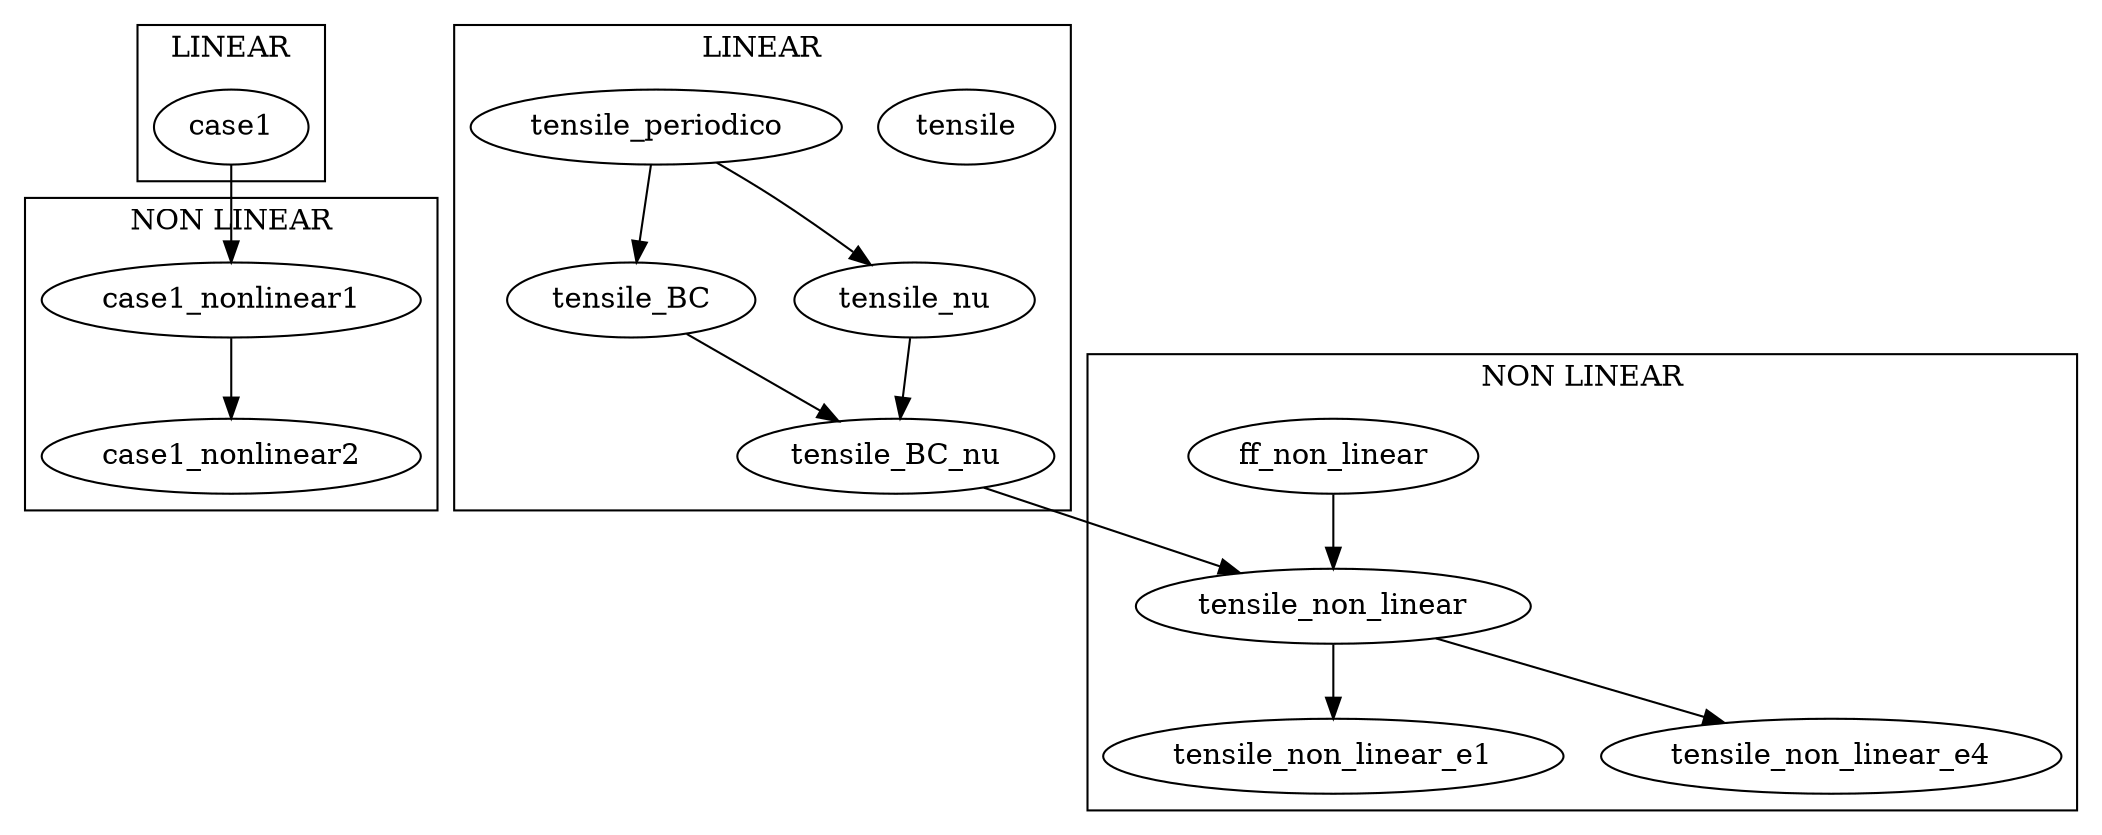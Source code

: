 digraph G {
  compound=true;

  subgraph cluster_case1_linear {
  label="LINEAR"
  case1
  }

  subgraph cluster_case1_non_linear {
  label="NON LINEAR"
  case1 -> case1_nonlinear1 -> case1_nonlinear2;
  }

  subgraph cluster_linear {
    label="LINEAR"
    tensile;
    tensile_periodico -> tensile_BC -> tensile_BC_nu;
    tensile_periodico -> tensile_nu -> tensile_BC_nu;
  }

  subgraph cluster_non_linear {
    label="NON LINEAR"
    tensile_BC_nu -> tensile_non_linear;
    ff_non_linear -> tensile_non_linear -> tensile_non_linear_e1;
    tensile_non_linear -> tensile_non_linear_e4;
  }
}
